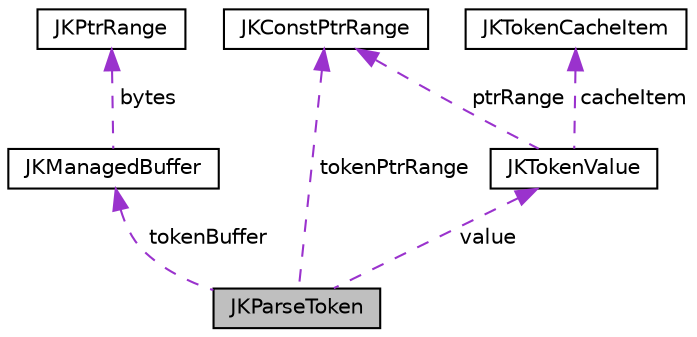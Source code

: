 digraph "JKParseToken"
{
  edge [fontname="Helvetica",fontsize="10",labelfontname="Helvetica",labelfontsize="10"];
  node [fontname="Helvetica",fontsize="10",shape=record];
  Node1 [label="JKParseToken",height=0.2,width=0.4,color="black", fillcolor="grey75", style="filled" fontcolor="black"];
  Node2 -> Node1 [dir="back",color="darkorchid3",fontsize="10",style="dashed",label=" tokenBuffer" ,fontname="Helvetica"];
  Node2 [label="JKManagedBuffer",height=0.2,width=0.4,color="black", fillcolor="white", style="filled",URL="$struct_j_k_managed_buffer.html"];
  Node3 -> Node2 [dir="back",color="darkorchid3",fontsize="10",style="dashed",label=" bytes" ,fontname="Helvetica"];
  Node3 [label="JKPtrRange",height=0.2,width=0.4,color="black", fillcolor="white", style="filled",URL="$struct_j_k_ptr_range.html"];
  Node4 -> Node1 [dir="back",color="darkorchid3",fontsize="10",style="dashed",label=" value" ,fontname="Helvetica"];
  Node4 [label="JKTokenValue",height=0.2,width=0.4,color="black", fillcolor="white", style="filled",URL="$struct_j_k_token_value.html"];
  Node5 -> Node4 [dir="back",color="darkorchid3",fontsize="10",style="dashed",label=" ptrRange" ,fontname="Helvetica"];
  Node5 [label="JKConstPtrRange",height=0.2,width=0.4,color="black", fillcolor="white", style="filled",URL="$struct_j_k_const_ptr_range.html"];
  Node6 -> Node4 [dir="back",color="darkorchid3",fontsize="10",style="dashed",label=" cacheItem" ,fontname="Helvetica"];
  Node6 [label="JKTokenCacheItem",height=0.2,width=0.4,color="black", fillcolor="white", style="filled",URL="$struct_j_k_token_cache_item.html"];
  Node5 -> Node1 [dir="back",color="darkorchid3",fontsize="10",style="dashed",label=" tokenPtrRange" ,fontname="Helvetica"];
}
